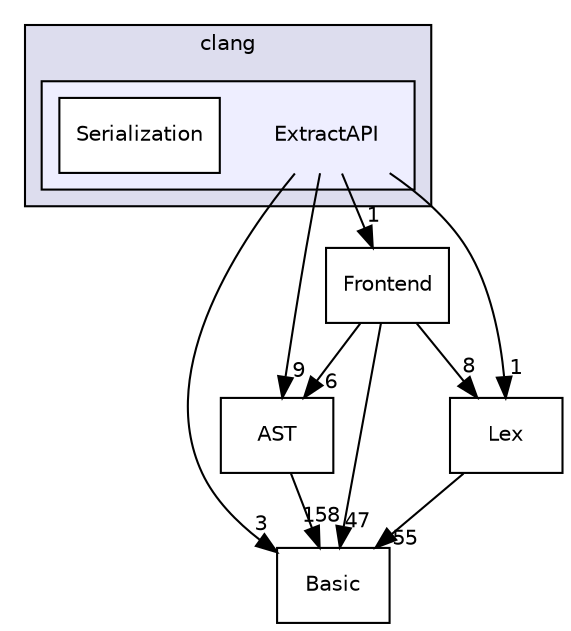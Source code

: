 digraph "include/clang/ExtractAPI" {
  bgcolor=transparent;
  compound=true
  node [ fontsize="10", fontname="Helvetica"];
  edge [ labelfontsize="10", labelfontname="Helvetica"];
  subgraph clusterdir_7c3366c0dfc05dfe1380b9a1e2bf7190 {
    graph [ bgcolor="#ddddee", pencolor="black", label="clang" fontname="Helvetica", fontsize="10", URL="dir_7c3366c0dfc05dfe1380b9a1e2bf7190.html"]
  subgraph clusterdir_49137a51754185a909c54fb5b4e8b068 {
    graph [ bgcolor="#eeeeff", pencolor="black", label="" URL="dir_49137a51754185a909c54fb5b4e8b068.html"];
    dir_49137a51754185a909c54fb5b4e8b068 [shape=plaintext label="ExtractAPI"];
    dir_e42c9417163f2f7048d37753fa76a575 [shape=box label="Serialization" color="black" fillcolor="white" style="filled" URL="dir_e42c9417163f2f7048d37753fa76a575.html"];
  }
  }
  dir_b7f1fb8e22c16abc1bb9b644ee717a58 [shape=box label="AST" URL="dir_b7f1fb8e22c16abc1bb9b644ee717a58.html"];
  dir_a004adf44f176e430fc6c2b869b0fb57 [shape=box label="Basic" URL="dir_a004adf44f176e430fc6c2b869b0fb57.html"];
  dir_16802a82ee139c8ddd8808f7b0d7fd41 [shape=box label="Frontend" URL="dir_16802a82ee139c8ddd8808f7b0d7fd41.html"];
  dir_75e2a3c204180452df3eef4502f5497d [shape=box label="Lex" URL="dir_75e2a3c204180452df3eef4502f5497d.html"];
  dir_b7f1fb8e22c16abc1bb9b644ee717a58->dir_a004adf44f176e430fc6c2b869b0fb57 [headlabel="158", labeldistance=1.5 headhref="dir_000013_000014.html"];
  dir_16802a82ee139c8ddd8808f7b0d7fd41->dir_b7f1fb8e22c16abc1bb9b644ee717a58 [headlabel="6", labeldistance=1.5 headhref="dir_000082_000013.html"];
  dir_16802a82ee139c8ddd8808f7b0d7fd41->dir_a004adf44f176e430fc6c2b869b0fb57 [headlabel="47", labeldistance=1.5 headhref="dir_000082_000014.html"];
  dir_16802a82ee139c8ddd8808f7b0d7fd41->dir_75e2a3c204180452df3eef4502f5497d [headlabel="8", labeldistance=1.5 headhref="dir_000082_000090.html"];
  dir_75e2a3c204180452df3eef4502f5497d->dir_a004adf44f176e430fc6c2b869b0fb57 [headlabel="55", labeldistance=1.5 headhref="dir_000090_000014.html"];
  dir_49137a51754185a909c54fb5b4e8b068->dir_b7f1fb8e22c16abc1bb9b644ee717a58 [headlabel="9", labeldistance=1.5 headhref="dir_000081_000013.html"];
  dir_49137a51754185a909c54fb5b4e8b068->dir_a004adf44f176e430fc6c2b869b0fb57 [headlabel="3", labeldistance=1.5 headhref="dir_000081_000014.html"];
  dir_49137a51754185a909c54fb5b4e8b068->dir_16802a82ee139c8ddd8808f7b0d7fd41 [headlabel="1", labeldistance=1.5 headhref="dir_000081_000082.html"];
  dir_49137a51754185a909c54fb5b4e8b068->dir_75e2a3c204180452df3eef4502f5497d [headlabel="1", labeldistance=1.5 headhref="dir_000081_000090.html"];
}

